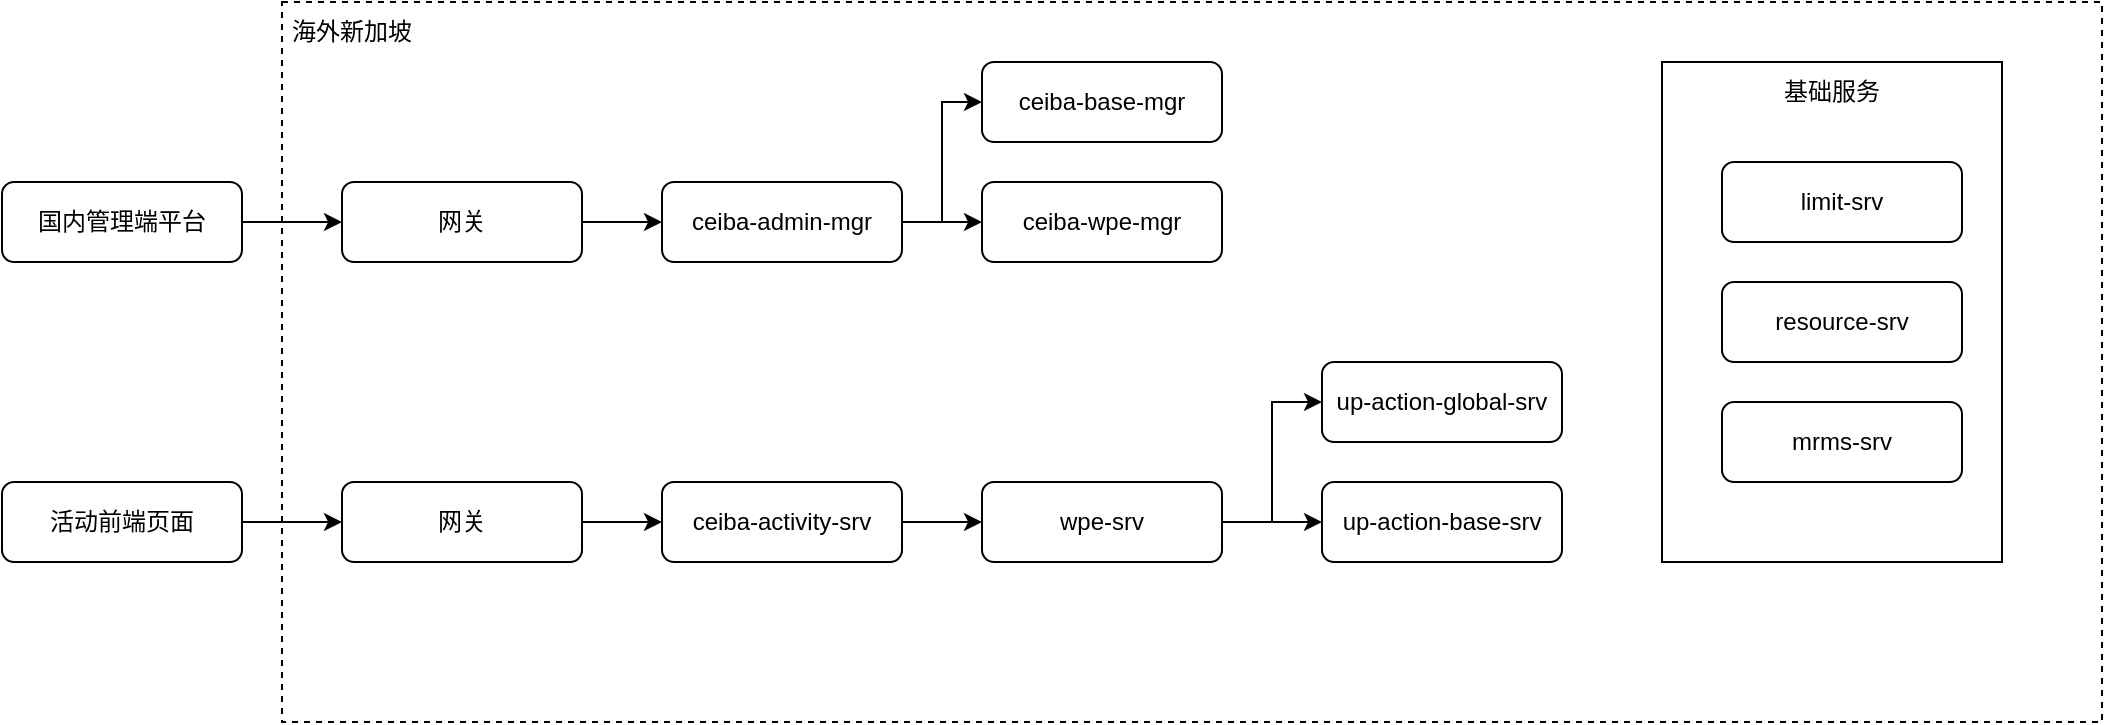 <mxfile version="24.7.7">
  <diagram name="第 1 页" id="8D4Khury5t_Vpuh3uYas">
    <mxGraphModel dx="2069" dy="786" grid="1" gridSize="10" guides="1" tooltips="1" connect="1" arrows="1" fold="1" page="1" pageScale="1" pageWidth="827" pageHeight="1169" math="0" shadow="0">
      <root>
        <mxCell id="0" />
        <mxCell id="1" parent="0" />
        <mxCell id="zM7UcT_Rp65xprqbE8a4-25" value="" style="rounded=0;whiteSpace=wrap;html=1;dashed=1;" vertex="1" parent="1">
          <mxGeometry x="80" y="60" width="910" height="360" as="geometry" />
        </mxCell>
        <mxCell id="zM7UcT_Rp65xprqbE8a4-21" value="" style="rounded=0;whiteSpace=wrap;html=1;" vertex="1" parent="1">
          <mxGeometry x="770" y="90" width="170" height="250" as="geometry" />
        </mxCell>
        <mxCell id="zM7UcT_Rp65xprqbE8a4-17" style="edgeStyle=orthogonalEdgeStyle;rounded=0;orthogonalLoop=1;jettySize=auto;html=1;exitX=1;exitY=0.5;exitDx=0;exitDy=0;" edge="1" parent="1" source="zM7UcT_Rp65xprqbE8a4-1" target="zM7UcT_Rp65xprqbE8a4-2">
          <mxGeometry relative="1" as="geometry" />
        </mxCell>
        <mxCell id="zM7UcT_Rp65xprqbE8a4-1" value="网关" style="rounded=1;whiteSpace=wrap;html=1;" vertex="1" parent="1">
          <mxGeometry x="110" y="300" width="120" height="40" as="geometry" />
        </mxCell>
        <mxCell id="zM7UcT_Rp65xprqbE8a4-18" style="edgeStyle=orthogonalEdgeStyle;rounded=0;orthogonalLoop=1;jettySize=auto;html=1;exitX=1;exitY=0.5;exitDx=0;exitDy=0;" edge="1" parent="1" source="zM7UcT_Rp65xprqbE8a4-2" target="zM7UcT_Rp65xprqbE8a4-3">
          <mxGeometry relative="1" as="geometry" />
        </mxCell>
        <mxCell id="zM7UcT_Rp65xprqbE8a4-2" value="ceiba-activity-srv" style="rounded=1;whiteSpace=wrap;html=1;" vertex="1" parent="1">
          <mxGeometry x="270" y="300" width="120" height="40" as="geometry" />
        </mxCell>
        <mxCell id="zM7UcT_Rp65xprqbE8a4-19" style="edgeStyle=orthogonalEdgeStyle;rounded=0;orthogonalLoop=1;jettySize=auto;html=1;exitX=1;exitY=0.5;exitDx=0;exitDy=0;entryX=0;entryY=0.5;entryDx=0;entryDy=0;" edge="1" parent="1" source="zM7UcT_Rp65xprqbE8a4-3" target="zM7UcT_Rp65xprqbE8a4-4">
          <mxGeometry relative="1" as="geometry" />
        </mxCell>
        <mxCell id="zM7UcT_Rp65xprqbE8a4-20" style="edgeStyle=orthogonalEdgeStyle;rounded=0;orthogonalLoop=1;jettySize=auto;html=1;exitX=1;exitY=0.5;exitDx=0;exitDy=0;entryX=0;entryY=0.5;entryDx=0;entryDy=0;" edge="1" parent="1" source="zM7UcT_Rp65xprqbE8a4-3" target="zM7UcT_Rp65xprqbE8a4-5">
          <mxGeometry relative="1" as="geometry" />
        </mxCell>
        <mxCell id="zM7UcT_Rp65xprqbE8a4-3" value="wpe-srv" style="rounded=1;whiteSpace=wrap;html=1;" vertex="1" parent="1">
          <mxGeometry x="430" y="300" width="120" height="40" as="geometry" />
        </mxCell>
        <mxCell id="zM7UcT_Rp65xprqbE8a4-4" value="up-action-base-srv" style="rounded=1;whiteSpace=wrap;html=1;" vertex="1" parent="1">
          <mxGeometry x="600" y="300" width="120" height="40" as="geometry" />
        </mxCell>
        <mxCell id="zM7UcT_Rp65xprqbE8a4-5" value="up-action-global-srv" style="rounded=1;whiteSpace=wrap;html=1;" vertex="1" parent="1">
          <mxGeometry x="600" y="240" width="120" height="40" as="geometry" />
        </mxCell>
        <mxCell id="zM7UcT_Rp65xprqbE8a4-6" value="resource-srv" style="rounded=1;whiteSpace=wrap;html=1;" vertex="1" parent="1">
          <mxGeometry x="800" y="200" width="120" height="40" as="geometry" />
        </mxCell>
        <mxCell id="zM7UcT_Rp65xprqbE8a4-7" value="limit-srv" style="rounded=1;whiteSpace=wrap;html=1;" vertex="1" parent="1">
          <mxGeometry x="800" y="140" width="120" height="40" as="geometry" />
        </mxCell>
        <mxCell id="zM7UcT_Rp65xprqbE8a4-8" value="mrms-srv" style="rounded=1;whiteSpace=wrap;html=1;" vertex="1" parent="1">
          <mxGeometry x="800" y="260" width="120" height="40" as="geometry" />
        </mxCell>
        <mxCell id="zM7UcT_Rp65xprqbE8a4-23" style="edgeStyle=orthogonalEdgeStyle;rounded=0;orthogonalLoop=1;jettySize=auto;html=1;exitX=1;exitY=0.5;exitDx=0;exitDy=0;entryX=0;entryY=0.5;entryDx=0;entryDy=0;" edge="1" parent="1" source="zM7UcT_Rp65xprqbE8a4-9" target="zM7UcT_Rp65xprqbE8a4-10">
          <mxGeometry relative="1" as="geometry" />
        </mxCell>
        <mxCell id="zM7UcT_Rp65xprqbE8a4-24" style="edgeStyle=orthogonalEdgeStyle;rounded=0;orthogonalLoop=1;jettySize=auto;html=1;exitX=1;exitY=0.5;exitDx=0;exitDy=0;entryX=0;entryY=0.5;entryDx=0;entryDy=0;" edge="1" parent="1" source="zM7UcT_Rp65xprqbE8a4-9" target="zM7UcT_Rp65xprqbE8a4-11">
          <mxGeometry relative="1" as="geometry" />
        </mxCell>
        <mxCell id="zM7UcT_Rp65xprqbE8a4-9" value="ceiba-admin-mgr" style="rounded=1;whiteSpace=wrap;html=1;" vertex="1" parent="1">
          <mxGeometry x="270" y="150" width="120" height="40" as="geometry" />
        </mxCell>
        <mxCell id="zM7UcT_Rp65xprqbE8a4-10" value="ceiba-wpe-mgr" style="rounded=1;whiteSpace=wrap;html=1;" vertex="1" parent="1">
          <mxGeometry x="430" y="150" width="120" height="40" as="geometry" />
        </mxCell>
        <mxCell id="zM7UcT_Rp65xprqbE8a4-11" value="ceiba-base-mgr" style="rounded=1;whiteSpace=wrap;html=1;" vertex="1" parent="1">
          <mxGeometry x="430" y="90" width="120" height="40" as="geometry" />
        </mxCell>
        <mxCell id="zM7UcT_Rp65xprqbE8a4-22" style="edgeStyle=orthogonalEdgeStyle;rounded=0;orthogonalLoop=1;jettySize=auto;html=1;exitX=1;exitY=0.5;exitDx=0;exitDy=0;entryX=0;entryY=0.5;entryDx=0;entryDy=0;" edge="1" parent="1" source="zM7UcT_Rp65xprqbE8a4-12" target="zM7UcT_Rp65xprqbE8a4-9">
          <mxGeometry relative="1" as="geometry" />
        </mxCell>
        <mxCell id="zM7UcT_Rp65xprqbE8a4-12" value="网关" style="rounded=1;whiteSpace=wrap;html=1;" vertex="1" parent="1">
          <mxGeometry x="110" y="150" width="120" height="40" as="geometry" />
        </mxCell>
        <mxCell id="zM7UcT_Rp65xprqbE8a4-15" style="edgeStyle=orthogonalEdgeStyle;rounded=0;orthogonalLoop=1;jettySize=auto;html=1;exitX=1;exitY=0.5;exitDx=0;exitDy=0;entryX=0;entryY=0.5;entryDx=0;entryDy=0;" edge="1" parent="1" source="zM7UcT_Rp65xprqbE8a4-13" target="zM7UcT_Rp65xprqbE8a4-12">
          <mxGeometry relative="1" as="geometry" />
        </mxCell>
        <mxCell id="zM7UcT_Rp65xprqbE8a4-13" value="国内管理端平台" style="rounded=1;whiteSpace=wrap;html=1;" vertex="1" parent="1">
          <mxGeometry x="-60" y="150" width="120" height="40" as="geometry" />
        </mxCell>
        <mxCell id="zM7UcT_Rp65xprqbE8a4-16" style="edgeStyle=orthogonalEdgeStyle;rounded=0;orthogonalLoop=1;jettySize=auto;html=1;exitX=1;exitY=0.5;exitDx=0;exitDy=0;entryX=0;entryY=0.5;entryDx=0;entryDy=0;" edge="1" parent="1" source="zM7UcT_Rp65xprqbE8a4-14" target="zM7UcT_Rp65xprqbE8a4-1">
          <mxGeometry relative="1" as="geometry" />
        </mxCell>
        <mxCell id="zM7UcT_Rp65xprqbE8a4-14" value="活动前端页面" style="rounded=1;whiteSpace=wrap;html=1;" vertex="1" parent="1">
          <mxGeometry x="-60" y="300" width="120" height="40" as="geometry" />
        </mxCell>
        <mxCell id="zM7UcT_Rp65xprqbE8a4-26" value="海外新加坡" style="text;html=1;align=center;verticalAlign=middle;whiteSpace=wrap;rounded=0;" vertex="1" parent="1">
          <mxGeometry x="80" y="60" width="70" height="30" as="geometry" />
        </mxCell>
        <mxCell id="zM7UcT_Rp65xprqbE8a4-27" value="基础服务" style="text;html=1;align=center;verticalAlign=middle;whiteSpace=wrap;rounded=0;" vertex="1" parent="1">
          <mxGeometry x="820" y="90" width="70" height="30" as="geometry" />
        </mxCell>
      </root>
    </mxGraphModel>
  </diagram>
</mxfile>
